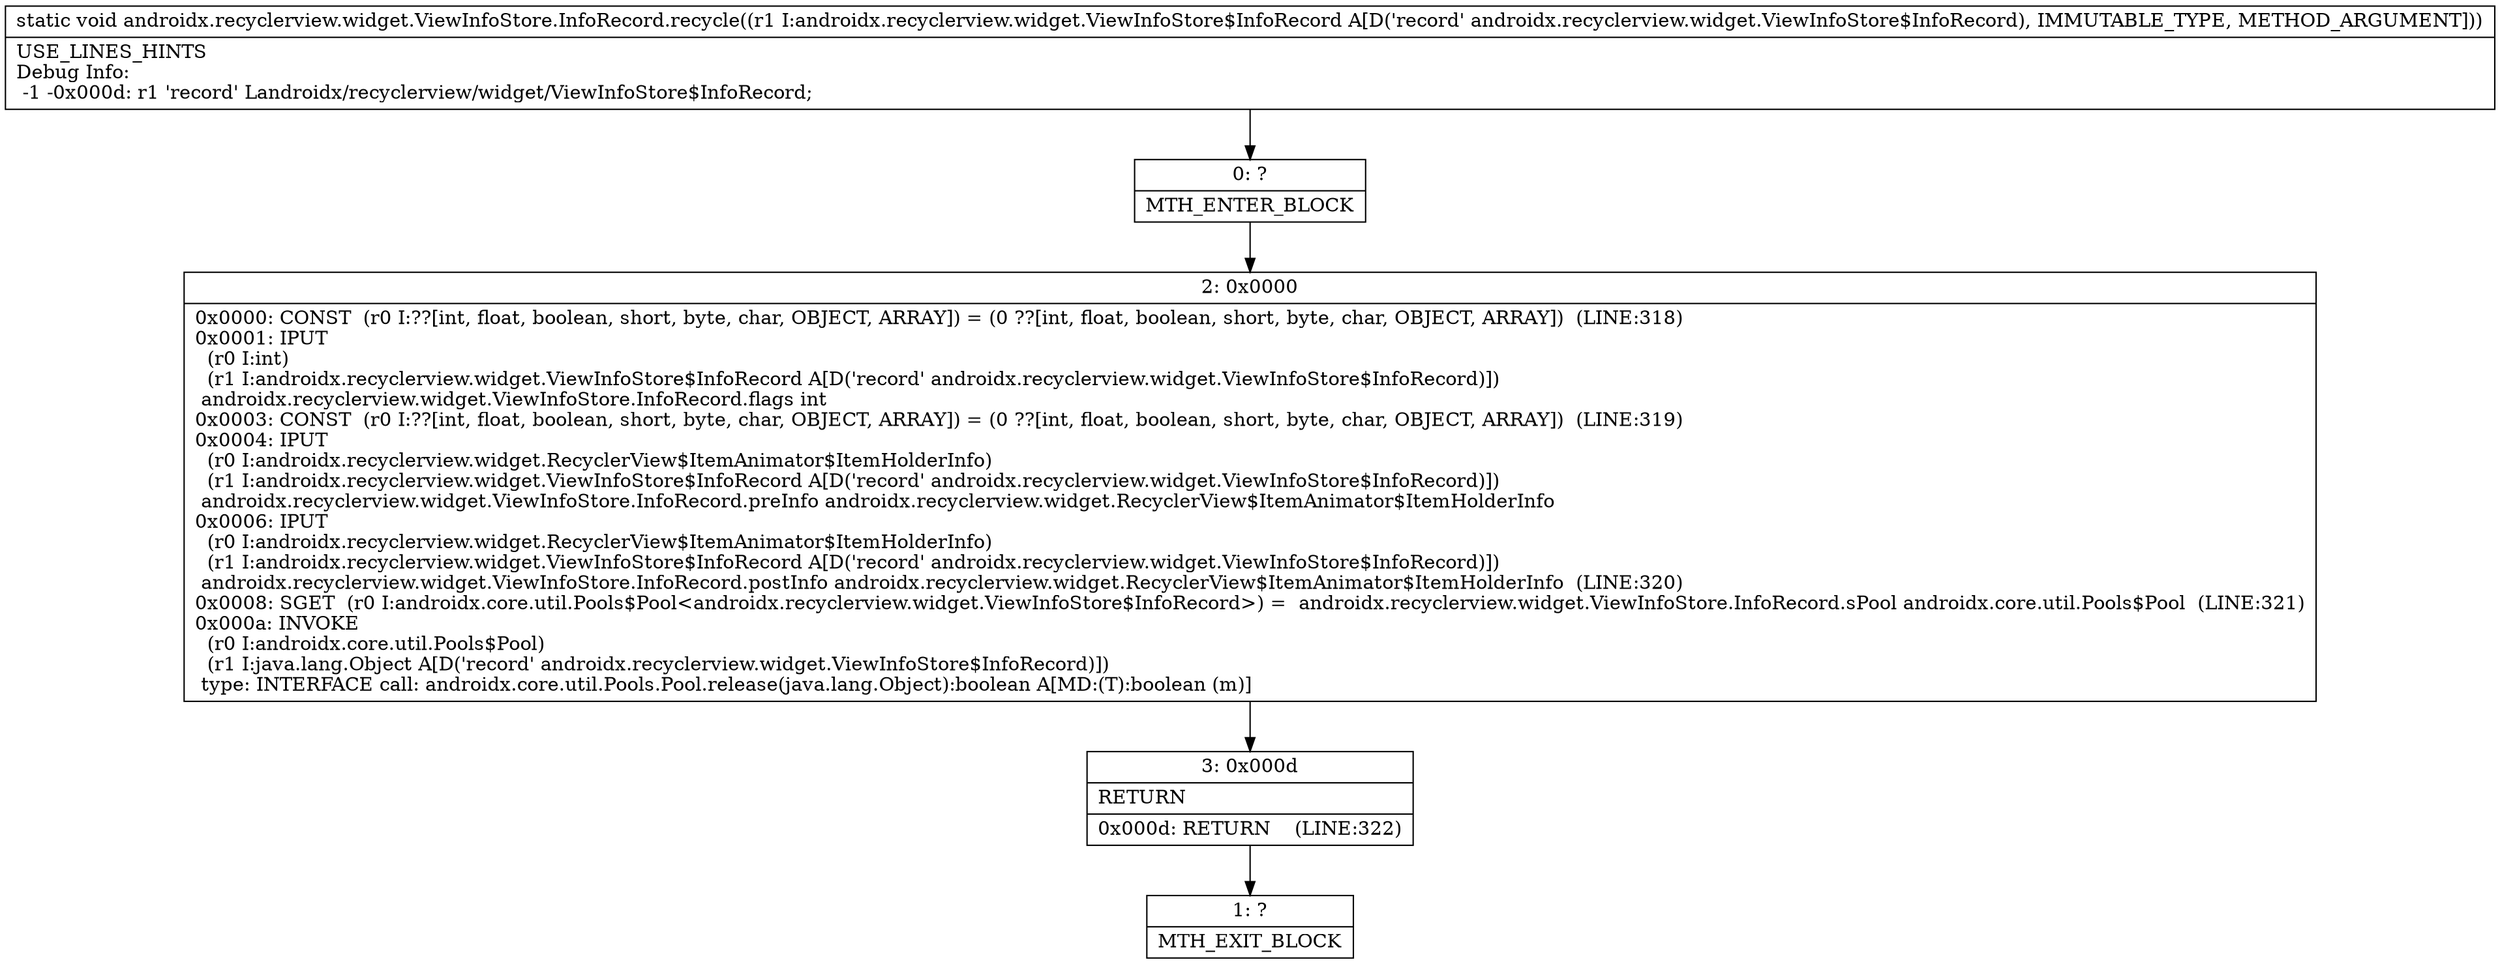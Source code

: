 digraph "CFG forandroidx.recyclerview.widget.ViewInfoStore.InfoRecord.recycle(Landroidx\/recyclerview\/widget\/ViewInfoStore$InfoRecord;)V" {
Node_0 [shape=record,label="{0\:\ ?|MTH_ENTER_BLOCK\l}"];
Node_2 [shape=record,label="{2\:\ 0x0000|0x0000: CONST  (r0 I:??[int, float, boolean, short, byte, char, OBJECT, ARRAY]) = (0 ??[int, float, boolean, short, byte, char, OBJECT, ARRAY])  (LINE:318)\l0x0001: IPUT  \l  (r0 I:int)\l  (r1 I:androidx.recyclerview.widget.ViewInfoStore$InfoRecord A[D('record' androidx.recyclerview.widget.ViewInfoStore$InfoRecord)])\l androidx.recyclerview.widget.ViewInfoStore.InfoRecord.flags int \l0x0003: CONST  (r0 I:??[int, float, boolean, short, byte, char, OBJECT, ARRAY]) = (0 ??[int, float, boolean, short, byte, char, OBJECT, ARRAY])  (LINE:319)\l0x0004: IPUT  \l  (r0 I:androidx.recyclerview.widget.RecyclerView$ItemAnimator$ItemHolderInfo)\l  (r1 I:androidx.recyclerview.widget.ViewInfoStore$InfoRecord A[D('record' androidx.recyclerview.widget.ViewInfoStore$InfoRecord)])\l androidx.recyclerview.widget.ViewInfoStore.InfoRecord.preInfo androidx.recyclerview.widget.RecyclerView$ItemAnimator$ItemHolderInfo \l0x0006: IPUT  \l  (r0 I:androidx.recyclerview.widget.RecyclerView$ItemAnimator$ItemHolderInfo)\l  (r1 I:androidx.recyclerview.widget.ViewInfoStore$InfoRecord A[D('record' androidx.recyclerview.widget.ViewInfoStore$InfoRecord)])\l androidx.recyclerview.widget.ViewInfoStore.InfoRecord.postInfo androidx.recyclerview.widget.RecyclerView$ItemAnimator$ItemHolderInfo  (LINE:320)\l0x0008: SGET  (r0 I:androidx.core.util.Pools$Pool\<androidx.recyclerview.widget.ViewInfoStore$InfoRecord\>) =  androidx.recyclerview.widget.ViewInfoStore.InfoRecord.sPool androidx.core.util.Pools$Pool  (LINE:321)\l0x000a: INVOKE  \l  (r0 I:androidx.core.util.Pools$Pool)\l  (r1 I:java.lang.Object A[D('record' androidx.recyclerview.widget.ViewInfoStore$InfoRecord)])\l type: INTERFACE call: androidx.core.util.Pools.Pool.release(java.lang.Object):boolean A[MD:(T):boolean (m)]\l}"];
Node_3 [shape=record,label="{3\:\ 0x000d|RETURN\l|0x000d: RETURN    (LINE:322)\l}"];
Node_1 [shape=record,label="{1\:\ ?|MTH_EXIT_BLOCK\l}"];
MethodNode[shape=record,label="{static void androidx.recyclerview.widget.ViewInfoStore.InfoRecord.recycle((r1 I:androidx.recyclerview.widget.ViewInfoStore$InfoRecord A[D('record' androidx.recyclerview.widget.ViewInfoStore$InfoRecord), IMMUTABLE_TYPE, METHOD_ARGUMENT]))  | USE_LINES_HINTS\lDebug Info:\l  \-1 \-0x000d: r1 'record' Landroidx\/recyclerview\/widget\/ViewInfoStore$InfoRecord;\l}"];
MethodNode -> Node_0;Node_0 -> Node_2;
Node_2 -> Node_3;
Node_3 -> Node_1;
}

